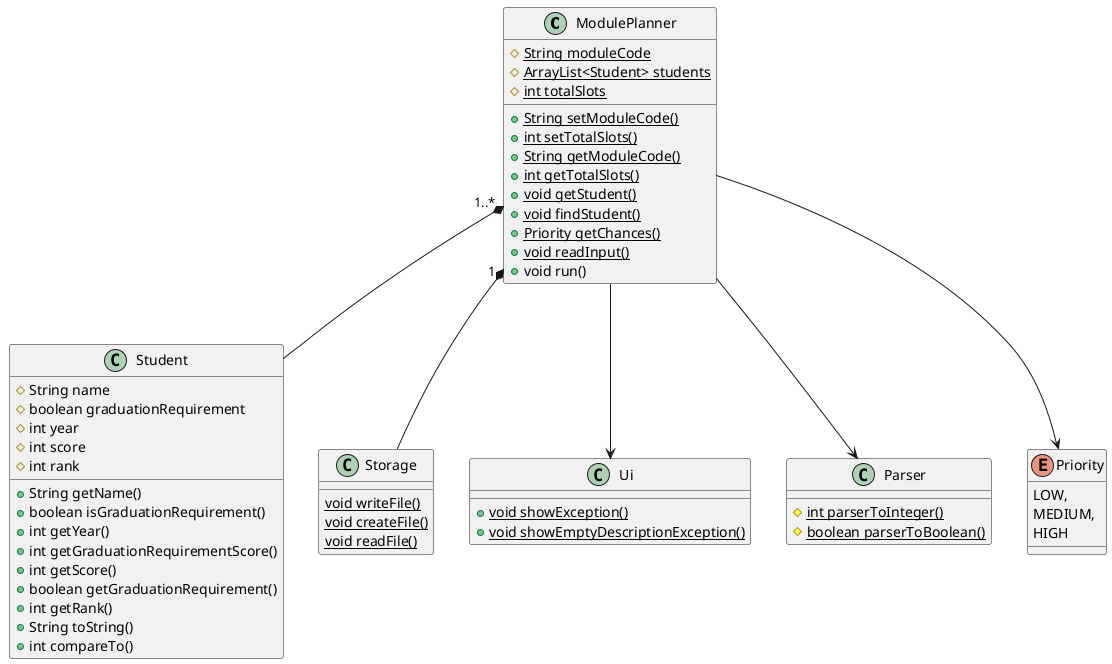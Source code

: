 @startuml
'https://plantuml.com/class-diagram

'abstract class AbstractList
'abstract AbstractCollection
'interface List
'interface Collection
'
'List <|-- AbstractList
'Collection <|-- AbstractCollection
'
'Collection <|- List
'AbstractCollection <|- AbstractList
'AbstractList <|-- ArrayList
'
'class ArrayList {
'Object[] elementData
'size()
'}
ModulePlanner "1..*" *-- Student
ModulePlanner "1" *-- Storage
ModulePlanner --> Ui
ModulePlanner --> Parser
ModulePlanner --> Priority

class ModulePlanner {
    {static} #String moduleCode
    {static} #ArrayList<Student> students
    {static} #int totalSlots
    {static} +String setModuleCode()
    {static} +int setTotalSlots()
    {static} +String getModuleCode()
    {static} +int getTotalSlots()
    {static} +void getStudent()
    {static} +void findStudent()
    {static} +Priority getChances()
    {static} +void readInput()
    +void run()
}

class Parser {
    {static} #int parserToInteger()
    {static} #boolean parserToBoolean()
 }

class Storage {
    {static} void writeFile()
    {static} void createFile()
    {static} void readFile()
}

class Student {
    # String name
    # boolean graduationRequirement
    # int year
    # int score
    # int rank
    + String getName()
    + boolean isGraduationRequirement()
    + int getYear()
    + int getGraduationRequirementScore()
    + int getScore()
    + boolean getGraduationRequirement()
    + int getRank()
    + String toString()
    + int compareTo()
}

enum Priority {
    LOW,
    MEDIUM,
    HIGH
}
class Ui {
    + {static} void showException()
    + {static} void showEmptyDescriptionException()
}


@enduml